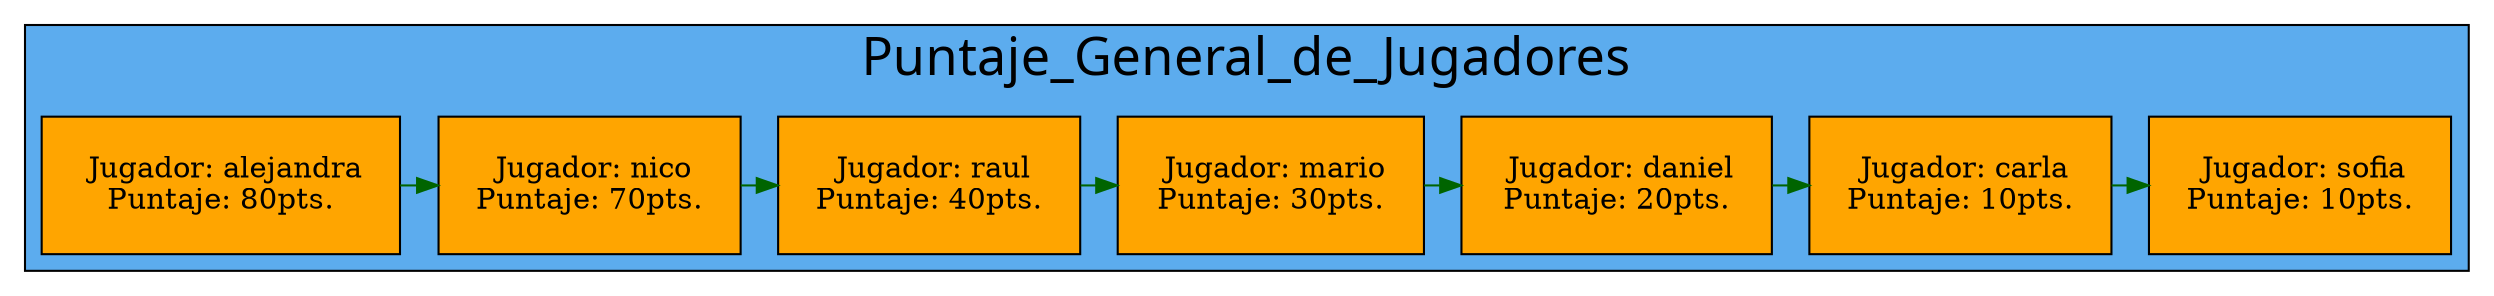 digraph Lista_Simple_General{

subgraph cluster_2{

fontname=algerian;
fontsize=25;
style=filled;
fillcolor=steelblue2;
label="Puntaje_General_de_Jugadores";

 labelloc=t; 
node[margin=0.25 style=filled fillcolor=orange shape=box];
{rank=same;
25770344880[label=" Jugador: alejandra
Puntaje: 80pts.
"];
25770344800[label=" Jugador: nico
Puntaje: 70pts.
"];
25770344640[label=" Jugador: raul
Puntaje: 40pts.
"];
25770344560[label=" Jugador: mario
Puntaje: 30pts.
"];
25770344960[label=" Jugador: daniel
Puntaje: 20pts.
"];
25770345040[label=" Jugador: carla
Puntaje: 10pts.
"];
25770344720[label=" Jugador: sofia
Puntaje: 10pts.
"];
};

25770344880->25770344800->25770344640->25770344560->25770344960->25770345040->25770344720
[dir=front color=darkgreen];

 }

}

